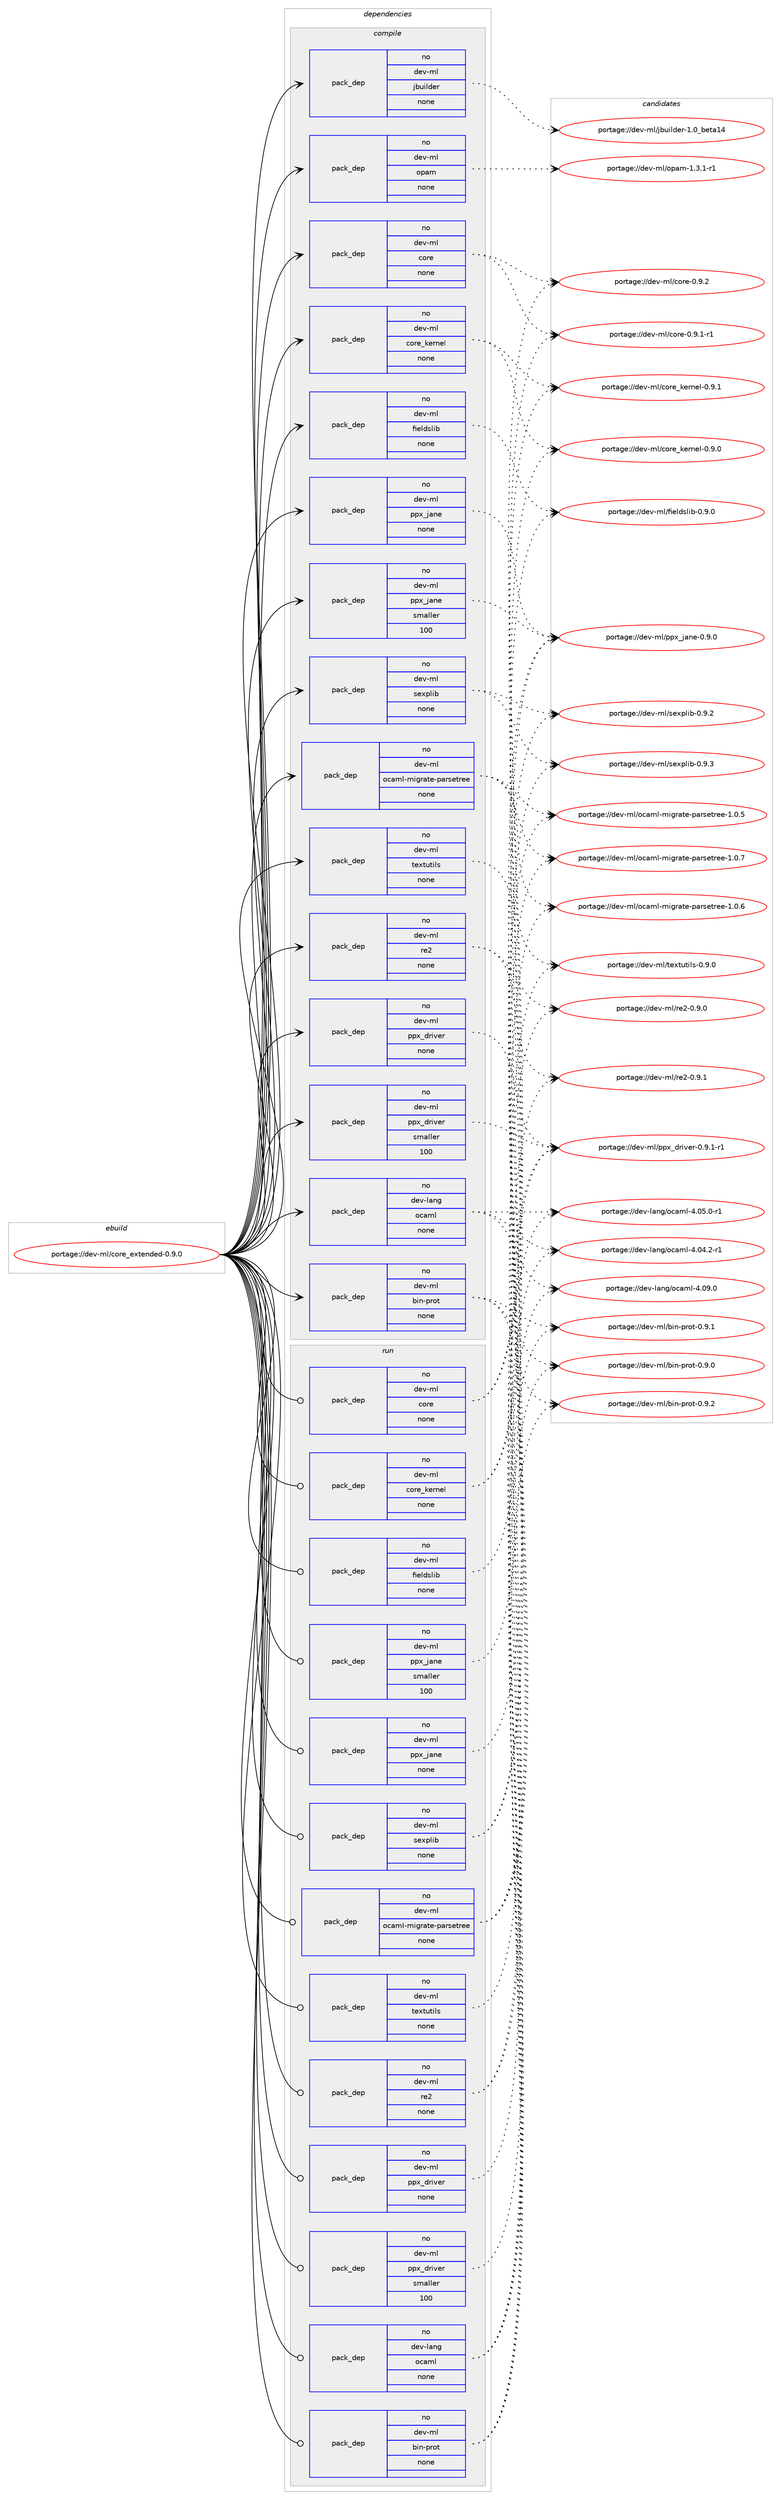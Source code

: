 digraph prolog {

# *************
# Graph options
# *************

newrank=true;
concentrate=true;
compound=true;
graph [rankdir=LR,fontname=Helvetica,fontsize=10,ranksep=1.5];#, ranksep=2.5, nodesep=0.2];
edge  [arrowhead=vee];
node  [fontname=Helvetica,fontsize=10];

# **********
# The ebuild
# **********

subgraph cluster_leftcol {
color=gray;
label=<<i>ebuild</i>>;
id [label="portage://dev-ml/core_extended-0.9.0", color=red, width=4, href="../dev-ml/core_extended-0.9.0.svg"];
}

# ****************
# The dependencies
# ****************

subgraph cluster_midcol {
color=gray;
label=<<i>dependencies</i>>;
subgraph cluster_compile {
fillcolor="#eeeeee";
style=filled;
label=<<i>compile</i>>;
subgraph pack376100 {
dependency504265 [label=<<TABLE BORDER="0" CELLBORDER="1" CELLSPACING="0" CELLPADDING="4" WIDTH="220"><TR><TD ROWSPAN="6" CELLPADDING="30">pack_dep</TD></TR><TR><TD WIDTH="110">no</TD></TR><TR><TD>dev-lang</TD></TR><TR><TD>ocaml</TD></TR><TR><TD>none</TD></TR><TR><TD></TD></TR></TABLE>>, shape=none, color=blue];
}
id:e -> dependency504265:w [weight=20,style="solid",arrowhead="vee"];
subgraph pack376101 {
dependency504266 [label=<<TABLE BORDER="0" CELLBORDER="1" CELLSPACING="0" CELLPADDING="4" WIDTH="220"><TR><TD ROWSPAN="6" CELLPADDING="30">pack_dep</TD></TR><TR><TD WIDTH="110">no</TD></TR><TR><TD>dev-ml</TD></TR><TR><TD>bin-prot</TD></TR><TR><TD>none</TD></TR><TR><TD></TD></TR></TABLE>>, shape=none, color=blue];
}
id:e -> dependency504266:w [weight=20,style="solid",arrowhead="vee"];
subgraph pack376102 {
dependency504267 [label=<<TABLE BORDER="0" CELLBORDER="1" CELLSPACING="0" CELLPADDING="4" WIDTH="220"><TR><TD ROWSPAN="6" CELLPADDING="30">pack_dep</TD></TR><TR><TD WIDTH="110">no</TD></TR><TR><TD>dev-ml</TD></TR><TR><TD>core</TD></TR><TR><TD>none</TD></TR><TR><TD></TD></TR></TABLE>>, shape=none, color=blue];
}
id:e -> dependency504267:w [weight=20,style="solid",arrowhead="vee"];
subgraph pack376103 {
dependency504268 [label=<<TABLE BORDER="0" CELLBORDER="1" CELLSPACING="0" CELLPADDING="4" WIDTH="220"><TR><TD ROWSPAN="6" CELLPADDING="30">pack_dep</TD></TR><TR><TD WIDTH="110">no</TD></TR><TR><TD>dev-ml</TD></TR><TR><TD>core_kernel</TD></TR><TR><TD>none</TD></TR><TR><TD></TD></TR></TABLE>>, shape=none, color=blue];
}
id:e -> dependency504268:w [weight=20,style="solid",arrowhead="vee"];
subgraph pack376104 {
dependency504269 [label=<<TABLE BORDER="0" CELLBORDER="1" CELLSPACING="0" CELLPADDING="4" WIDTH="220"><TR><TD ROWSPAN="6" CELLPADDING="30">pack_dep</TD></TR><TR><TD WIDTH="110">no</TD></TR><TR><TD>dev-ml</TD></TR><TR><TD>fieldslib</TD></TR><TR><TD>none</TD></TR><TR><TD></TD></TR></TABLE>>, shape=none, color=blue];
}
id:e -> dependency504269:w [weight=20,style="solid",arrowhead="vee"];
subgraph pack376105 {
dependency504270 [label=<<TABLE BORDER="0" CELLBORDER="1" CELLSPACING="0" CELLPADDING="4" WIDTH="220"><TR><TD ROWSPAN="6" CELLPADDING="30">pack_dep</TD></TR><TR><TD WIDTH="110">no</TD></TR><TR><TD>dev-ml</TD></TR><TR><TD>jbuilder</TD></TR><TR><TD>none</TD></TR><TR><TD></TD></TR></TABLE>>, shape=none, color=blue];
}
id:e -> dependency504270:w [weight=20,style="solid",arrowhead="vee"];
subgraph pack376106 {
dependency504271 [label=<<TABLE BORDER="0" CELLBORDER="1" CELLSPACING="0" CELLPADDING="4" WIDTH="220"><TR><TD ROWSPAN="6" CELLPADDING="30">pack_dep</TD></TR><TR><TD WIDTH="110">no</TD></TR><TR><TD>dev-ml</TD></TR><TR><TD>ocaml-migrate-parsetree</TD></TR><TR><TD>none</TD></TR><TR><TD></TD></TR></TABLE>>, shape=none, color=blue];
}
id:e -> dependency504271:w [weight=20,style="solid",arrowhead="vee"];
subgraph pack376107 {
dependency504272 [label=<<TABLE BORDER="0" CELLBORDER="1" CELLSPACING="0" CELLPADDING="4" WIDTH="220"><TR><TD ROWSPAN="6" CELLPADDING="30">pack_dep</TD></TR><TR><TD WIDTH="110">no</TD></TR><TR><TD>dev-ml</TD></TR><TR><TD>opam</TD></TR><TR><TD>none</TD></TR><TR><TD></TD></TR></TABLE>>, shape=none, color=blue];
}
id:e -> dependency504272:w [weight=20,style="solid",arrowhead="vee"];
subgraph pack376108 {
dependency504273 [label=<<TABLE BORDER="0" CELLBORDER="1" CELLSPACING="0" CELLPADDING="4" WIDTH="220"><TR><TD ROWSPAN="6" CELLPADDING="30">pack_dep</TD></TR><TR><TD WIDTH="110">no</TD></TR><TR><TD>dev-ml</TD></TR><TR><TD>ppx_driver</TD></TR><TR><TD>none</TD></TR><TR><TD></TD></TR></TABLE>>, shape=none, color=blue];
}
id:e -> dependency504273:w [weight=20,style="solid",arrowhead="vee"];
subgraph pack376109 {
dependency504274 [label=<<TABLE BORDER="0" CELLBORDER="1" CELLSPACING="0" CELLPADDING="4" WIDTH="220"><TR><TD ROWSPAN="6" CELLPADDING="30">pack_dep</TD></TR><TR><TD WIDTH="110">no</TD></TR><TR><TD>dev-ml</TD></TR><TR><TD>ppx_driver</TD></TR><TR><TD>smaller</TD></TR><TR><TD>100</TD></TR></TABLE>>, shape=none, color=blue];
}
id:e -> dependency504274:w [weight=20,style="solid",arrowhead="vee"];
subgraph pack376110 {
dependency504275 [label=<<TABLE BORDER="0" CELLBORDER="1" CELLSPACING="0" CELLPADDING="4" WIDTH="220"><TR><TD ROWSPAN="6" CELLPADDING="30">pack_dep</TD></TR><TR><TD WIDTH="110">no</TD></TR><TR><TD>dev-ml</TD></TR><TR><TD>ppx_jane</TD></TR><TR><TD>none</TD></TR><TR><TD></TD></TR></TABLE>>, shape=none, color=blue];
}
id:e -> dependency504275:w [weight=20,style="solid",arrowhead="vee"];
subgraph pack376111 {
dependency504276 [label=<<TABLE BORDER="0" CELLBORDER="1" CELLSPACING="0" CELLPADDING="4" WIDTH="220"><TR><TD ROWSPAN="6" CELLPADDING="30">pack_dep</TD></TR><TR><TD WIDTH="110">no</TD></TR><TR><TD>dev-ml</TD></TR><TR><TD>ppx_jane</TD></TR><TR><TD>smaller</TD></TR><TR><TD>100</TD></TR></TABLE>>, shape=none, color=blue];
}
id:e -> dependency504276:w [weight=20,style="solid",arrowhead="vee"];
subgraph pack376112 {
dependency504277 [label=<<TABLE BORDER="0" CELLBORDER="1" CELLSPACING="0" CELLPADDING="4" WIDTH="220"><TR><TD ROWSPAN="6" CELLPADDING="30">pack_dep</TD></TR><TR><TD WIDTH="110">no</TD></TR><TR><TD>dev-ml</TD></TR><TR><TD>re2</TD></TR><TR><TD>none</TD></TR><TR><TD></TD></TR></TABLE>>, shape=none, color=blue];
}
id:e -> dependency504277:w [weight=20,style="solid",arrowhead="vee"];
subgraph pack376113 {
dependency504278 [label=<<TABLE BORDER="0" CELLBORDER="1" CELLSPACING="0" CELLPADDING="4" WIDTH="220"><TR><TD ROWSPAN="6" CELLPADDING="30">pack_dep</TD></TR><TR><TD WIDTH="110">no</TD></TR><TR><TD>dev-ml</TD></TR><TR><TD>sexplib</TD></TR><TR><TD>none</TD></TR><TR><TD></TD></TR></TABLE>>, shape=none, color=blue];
}
id:e -> dependency504278:w [weight=20,style="solid",arrowhead="vee"];
subgraph pack376114 {
dependency504279 [label=<<TABLE BORDER="0" CELLBORDER="1" CELLSPACING="0" CELLPADDING="4" WIDTH="220"><TR><TD ROWSPAN="6" CELLPADDING="30">pack_dep</TD></TR><TR><TD WIDTH="110">no</TD></TR><TR><TD>dev-ml</TD></TR><TR><TD>textutils</TD></TR><TR><TD>none</TD></TR><TR><TD></TD></TR></TABLE>>, shape=none, color=blue];
}
id:e -> dependency504279:w [weight=20,style="solid",arrowhead="vee"];
}
subgraph cluster_compileandrun {
fillcolor="#eeeeee";
style=filled;
label=<<i>compile and run</i>>;
}
subgraph cluster_run {
fillcolor="#eeeeee";
style=filled;
label=<<i>run</i>>;
subgraph pack376115 {
dependency504280 [label=<<TABLE BORDER="0" CELLBORDER="1" CELLSPACING="0" CELLPADDING="4" WIDTH="220"><TR><TD ROWSPAN="6" CELLPADDING="30">pack_dep</TD></TR><TR><TD WIDTH="110">no</TD></TR><TR><TD>dev-lang</TD></TR><TR><TD>ocaml</TD></TR><TR><TD>none</TD></TR><TR><TD></TD></TR></TABLE>>, shape=none, color=blue];
}
id:e -> dependency504280:w [weight=20,style="solid",arrowhead="odot"];
subgraph pack376116 {
dependency504281 [label=<<TABLE BORDER="0" CELLBORDER="1" CELLSPACING="0" CELLPADDING="4" WIDTH="220"><TR><TD ROWSPAN="6" CELLPADDING="30">pack_dep</TD></TR><TR><TD WIDTH="110">no</TD></TR><TR><TD>dev-ml</TD></TR><TR><TD>bin-prot</TD></TR><TR><TD>none</TD></TR><TR><TD></TD></TR></TABLE>>, shape=none, color=blue];
}
id:e -> dependency504281:w [weight=20,style="solid",arrowhead="odot"];
subgraph pack376117 {
dependency504282 [label=<<TABLE BORDER="0" CELLBORDER="1" CELLSPACING="0" CELLPADDING="4" WIDTH="220"><TR><TD ROWSPAN="6" CELLPADDING="30">pack_dep</TD></TR><TR><TD WIDTH="110">no</TD></TR><TR><TD>dev-ml</TD></TR><TR><TD>core</TD></TR><TR><TD>none</TD></TR><TR><TD></TD></TR></TABLE>>, shape=none, color=blue];
}
id:e -> dependency504282:w [weight=20,style="solid",arrowhead="odot"];
subgraph pack376118 {
dependency504283 [label=<<TABLE BORDER="0" CELLBORDER="1" CELLSPACING="0" CELLPADDING="4" WIDTH="220"><TR><TD ROWSPAN="6" CELLPADDING="30">pack_dep</TD></TR><TR><TD WIDTH="110">no</TD></TR><TR><TD>dev-ml</TD></TR><TR><TD>core_kernel</TD></TR><TR><TD>none</TD></TR><TR><TD></TD></TR></TABLE>>, shape=none, color=blue];
}
id:e -> dependency504283:w [weight=20,style="solid",arrowhead="odot"];
subgraph pack376119 {
dependency504284 [label=<<TABLE BORDER="0" CELLBORDER="1" CELLSPACING="0" CELLPADDING="4" WIDTH="220"><TR><TD ROWSPAN="6" CELLPADDING="30">pack_dep</TD></TR><TR><TD WIDTH="110">no</TD></TR><TR><TD>dev-ml</TD></TR><TR><TD>fieldslib</TD></TR><TR><TD>none</TD></TR><TR><TD></TD></TR></TABLE>>, shape=none, color=blue];
}
id:e -> dependency504284:w [weight=20,style="solid",arrowhead="odot"];
subgraph pack376120 {
dependency504285 [label=<<TABLE BORDER="0" CELLBORDER="1" CELLSPACING="0" CELLPADDING="4" WIDTH="220"><TR><TD ROWSPAN="6" CELLPADDING="30">pack_dep</TD></TR><TR><TD WIDTH="110">no</TD></TR><TR><TD>dev-ml</TD></TR><TR><TD>ocaml-migrate-parsetree</TD></TR><TR><TD>none</TD></TR><TR><TD></TD></TR></TABLE>>, shape=none, color=blue];
}
id:e -> dependency504285:w [weight=20,style="solid",arrowhead="odot"];
subgraph pack376121 {
dependency504286 [label=<<TABLE BORDER="0" CELLBORDER="1" CELLSPACING="0" CELLPADDING="4" WIDTH="220"><TR><TD ROWSPAN="6" CELLPADDING="30">pack_dep</TD></TR><TR><TD WIDTH="110">no</TD></TR><TR><TD>dev-ml</TD></TR><TR><TD>ppx_driver</TD></TR><TR><TD>none</TD></TR><TR><TD></TD></TR></TABLE>>, shape=none, color=blue];
}
id:e -> dependency504286:w [weight=20,style="solid",arrowhead="odot"];
subgraph pack376122 {
dependency504287 [label=<<TABLE BORDER="0" CELLBORDER="1" CELLSPACING="0" CELLPADDING="4" WIDTH="220"><TR><TD ROWSPAN="6" CELLPADDING="30">pack_dep</TD></TR><TR><TD WIDTH="110">no</TD></TR><TR><TD>dev-ml</TD></TR><TR><TD>ppx_driver</TD></TR><TR><TD>smaller</TD></TR><TR><TD>100</TD></TR></TABLE>>, shape=none, color=blue];
}
id:e -> dependency504287:w [weight=20,style="solid",arrowhead="odot"];
subgraph pack376123 {
dependency504288 [label=<<TABLE BORDER="0" CELLBORDER="1" CELLSPACING="0" CELLPADDING="4" WIDTH="220"><TR><TD ROWSPAN="6" CELLPADDING="30">pack_dep</TD></TR><TR><TD WIDTH="110">no</TD></TR><TR><TD>dev-ml</TD></TR><TR><TD>ppx_jane</TD></TR><TR><TD>none</TD></TR><TR><TD></TD></TR></TABLE>>, shape=none, color=blue];
}
id:e -> dependency504288:w [weight=20,style="solid",arrowhead="odot"];
subgraph pack376124 {
dependency504289 [label=<<TABLE BORDER="0" CELLBORDER="1" CELLSPACING="0" CELLPADDING="4" WIDTH="220"><TR><TD ROWSPAN="6" CELLPADDING="30">pack_dep</TD></TR><TR><TD WIDTH="110">no</TD></TR><TR><TD>dev-ml</TD></TR><TR><TD>ppx_jane</TD></TR><TR><TD>smaller</TD></TR><TR><TD>100</TD></TR></TABLE>>, shape=none, color=blue];
}
id:e -> dependency504289:w [weight=20,style="solid",arrowhead="odot"];
subgraph pack376125 {
dependency504290 [label=<<TABLE BORDER="0" CELLBORDER="1" CELLSPACING="0" CELLPADDING="4" WIDTH="220"><TR><TD ROWSPAN="6" CELLPADDING="30">pack_dep</TD></TR><TR><TD WIDTH="110">no</TD></TR><TR><TD>dev-ml</TD></TR><TR><TD>re2</TD></TR><TR><TD>none</TD></TR><TR><TD></TD></TR></TABLE>>, shape=none, color=blue];
}
id:e -> dependency504290:w [weight=20,style="solid",arrowhead="odot"];
subgraph pack376126 {
dependency504291 [label=<<TABLE BORDER="0" CELLBORDER="1" CELLSPACING="0" CELLPADDING="4" WIDTH="220"><TR><TD ROWSPAN="6" CELLPADDING="30">pack_dep</TD></TR><TR><TD WIDTH="110">no</TD></TR><TR><TD>dev-ml</TD></TR><TR><TD>sexplib</TD></TR><TR><TD>none</TD></TR><TR><TD></TD></TR></TABLE>>, shape=none, color=blue];
}
id:e -> dependency504291:w [weight=20,style="solid",arrowhead="odot"];
subgraph pack376127 {
dependency504292 [label=<<TABLE BORDER="0" CELLBORDER="1" CELLSPACING="0" CELLPADDING="4" WIDTH="220"><TR><TD ROWSPAN="6" CELLPADDING="30">pack_dep</TD></TR><TR><TD WIDTH="110">no</TD></TR><TR><TD>dev-ml</TD></TR><TR><TD>textutils</TD></TR><TR><TD>none</TD></TR><TR><TD></TD></TR></TABLE>>, shape=none, color=blue];
}
id:e -> dependency504292:w [weight=20,style="solid",arrowhead="odot"];
}
}

# **************
# The candidates
# **************

subgraph cluster_choices {
rank=same;
color=gray;
label=<<i>candidates</i>>;

subgraph choice376100 {
color=black;
nodesep=1;
choice100101118451089711010347111999710910845524648574648 [label="portage://dev-lang/ocaml-4.09.0", color=red, width=4,href="../dev-lang/ocaml-4.09.0.svg"];
choice1001011184510897110103471119997109108455246485346484511449 [label="portage://dev-lang/ocaml-4.05.0-r1", color=red, width=4,href="../dev-lang/ocaml-4.05.0-r1.svg"];
choice1001011184510897110103471119997109108455246485246504511449 [label="portage://dev-lang/ocaml-4.04.2-r1", color=red, width=4,href="../dev-lang/ocaml-4.04.2-r1.svg"];
dependency504265:e -> choice100101118451089711010347111999710910845524648574648:w [style=dotted,weight="100"];
dependency504265:e -> choice1001011184510897110103471119997109108455246485346484511449:w [style=dotted,weight="100"];
dependency504265:e -> choice1001011184510897110103471119997109108455246485246504511449:w [style=dotted,weight="100"];
}
subgraph choice376101 {
color=black;
nodesep=1;
choice10010111845109108479810511045112114111116454846574650 [label="portage://dev-ml/bin-prot-0.9.2", color=red, width=4,href="../dev-ml/bin-prot-0.9.2.svg"];
choice10010111845109108479810511045112114111116454846574649 [label="portage://dev-ml/bin-prot-0.9.1", color=red, width=4,href="../dev-ml/bin-prot-0.9.1.svg"];
choice10010111845109108479810511045112114111116454846574648 [label="portage://dev-ml/bin-prot-0.9.0", color=red, width=4,href="../dev-ml/bin-prot-0.9.0.svg"];
dependency504266:e -> choice10010111845109108479810511045112114111116454846574650:w [style=dotted,weight="100"];
dependency504266:e -> choice10010111845109108479810511045112114111116454846574649:w [style=dotted,weight="100"];
dependency504266:e -> choice10010111845109108479810511045112114111116454846574648:w [style=dotted,weight="100"];
}
subgraph choice376102 {
color=black;
nodesep=1;
choice100101118451091084799111114101454846574650 [label="portage://dev-ml/core-0.9.2", color=red, width=4,href="../dev-ml/core-0.9.2.svg"];
choice1001011184510910847991111141014548465746494511449 [label="portage://dev-ml/core-0.9.1-r1", color=red, width=4,href="../dev-ml/core-0.9.1-r1.svg"];
dependency504267:e -> choice100101118451091084799111114101454846574650:w [style=dotted,weight="100"];
dependency504267:e -> choice1001011184510910847991111141014548465746494511449:w [style=dotted,weight="100"];
}
subgraph choice376103 {
color=black;
nodesep=1;
choice10010111845109108479911111410195107101114110101108454846574649 [label="portage://dev-ml/core_kernel-0.9.1", color=red, width=4,href="../dev-ml/core_kernel-0.9.1.svg"];
choice10010111845109108479911111410195107101114110101108454846574648 [label="portage://dev-ml/core_kernel-0.9.0", color=red, width=4,href="../dev-ml/core_kernel-0.9.0.svg"];
dependency504268:e -> choice10010111845109108479911111410195107101114110101108454846574649:w [style=dotted,weight="100"];
dependency504268:e -> choice10010111845109108479911111410195107101114110101108454846574648:w [style=dotted,weight="100"];
}
subgraph choice376104 {
color=black;
nodesep=1;
choice100101118451091084710210510110810011510810598454846574648 [label="portage://dev-ml/fieldslib-0.9.0", color=red, width=4,href="../dev-ml/fieldslib-0.9.0.svg"];
dependency504269:e -> choice100101118451091084710210510110810011510810598454846574648:w [style=dotted,weight="100"];
}
subgraph choice376105 {
color=black;
nodesep=1;
choice100101118451091084710698117105108100101114454946489598101116974952 [label="portage://dev-ml/jbuilder-1.0_beta14", color=red, width=4,href="../dev-ml/jbuilder-1.0_beta14.svg"];
dependency504270:e -> choice100101118451091084710698117105108100101114454946489598101116974952:w [style=dotted,weight="100"];
}
subgraph choice376106 {
color=black;
nodesep=1;
choice1001011184510910847111999710910845109105103114971161014511297114115101116114101101454946484655 [label="portage://dev-ml/ocaml-migrate-parsetree-1.0.7", color=red, width=4,href="../dev-ml/ocaml-migrate-parsetree-1.0.7.svg"];
choice1001011184510910847111999710910845109105103114971161014511297114115101116114101101454946484654 [label="portage://dev-ml/ocaml-migrate-parsetree-1.0.6", color=red, width=4,href="../dev-ml/ocaml-migrate-parsetree-1.0.6.svg"];
choice1001011184510910847111999710910845109105103114971161014511297114115101116114101101454946484653 [label="portage://dev-ml/ocaml-migrate-parsetree-1.0.5", color=red, width=4,href="../dev-ml/ocaml-migrate-parsetree-1.0.5.svg"];
dependency504271:e -> choice1001011184510910847111999710910845109105103114971161014511297114115101116114101101454946484655:w [style=dotted,weight="100"];
dependency504271:e -> choice1001011184510910847111999710910845109105103114971161014511297114115101116114101101454946484654:w [style=dotted,weight="100"];
dependency504271:e -> choice1001011184510910847111999710910845109105103114971161014511297114115101116114101101454946484653:w [style=dotted,weight="100"];
}
subgraph choice376107 {
color=black;
nodesep=1;
choice1001011184510910847111112971094549465146494511449 [label="portage://dev-ml/opam-1.3.1-r1", color=red, width=4,href="../dev-ml/opam-1.3.1-r1.svg"];
dependency504272:e -> choice1001011184510910847111112971094549465146494511449:w [style=dotted,weight="100"];
}
subgraph choice376108 {
color=black;
nodesep=1;
choice1001011184510910847112112120951001141051181011144548465746494511449 [label="portage://dev-ml/ppx_driver-0.9.1-r1", color=red, width=4,href="../dev-ml/ppx_driver-0.9.1-r1.svg"];
dependency504273:e -> choice1001011184510910847112112120951001141051181011144548465746494511449:w [style=dotted,weight="100"];
}
subgraph choice376109 {
color=black;
nodesep=1;
choice1001011184510910847112112120951001141051181011144548465746494511449 [label="portage://dev-ml/ppx_driver-0.9.1-r1", color=red, width=4,href="../dev-ml/ppx_driver-0.9.1-r1.svg"];
dependency504274:e -> choice1001011184510910847112112120951001141051181011144548465746494511449:w [style=dotted,weight="100"];
}
subgraph choice376110 {
color=black;
nodesep=1;
choice10010111845109108471121121209510697110101454846574648 [label="portage://dev-ml/ppx_jane-0.9.0", color=red, width=4,href="../dev-ml/ppx_jane-0.9.0.svg"];
dependency504275:e -> choice10010111845109108471121121209510697110101454846574648:w [style=dotted,weight="100"];
}
subgraph choice376111 {
color=black;
nodesep=1;
choice10010111845109108471121121209510697110101454846574648 [label="portage://dev-ml/ppx_jane-0.9.0", color=red, width=4,href="../dev-ml/ppx_jane-0.9.0.svg"];
dependency504276:e -> choice10010111845109108471121121209510697110101454846574648:w [style=dotted,weight="100"];
}
subgraph choice376112 {
color=black;
nodesep=1;
choice100101118451091084711410150454846574649 [label="portage://dev-ml/re2-0.9.1", color=red, width=4,href="../dev-ml/re2-0.9.1.svg"];
choice100101118451091084711410150454846574648 [label="portage://dev-ml/re2-0.9.0", color=red, width=4,href="../dev-ml/re2-0.9.0.svg"];
dependency504277:e -> choice100101118451091084711410150454846574649:w [style=dotted,weight="100"];
dependency504277:e -> choice100101118451091084711410150454846574648:w [style=dotted,weight="100"];
}
subgraph choice376113 {
color=black;
nodesep=1;
choice100101118451091084711510112011210810598454846574651 [label="portage://dev-ml/sexplib-0.9.3", color=red, width=4,href="../dev-ml/sexplib-0.9.3.svg"];
choice100101118451091084711510112011210810598454846574650 [label="portage://dev-ml/sexplib-0.9.2", color=red, width=4,href="../dev-ml/sexplib-0.9.2.svg"];
dependency504278:e -> choice100101118451091084711510112011210810598454846574651:w [style=dotted,weight="100"];
dependency504278:e -> choice100101118451091084711510112011210810598454846574650:w [style=dotted,weight="100"];
}
subgraph choice376114 {
color=black;
nodesep=1;
choice1001011184510910847116101120116117116105108115454846574648 [label="portage://dev-ml/textutils-0.9.0", color=red, width=4,href="../dev-ml/textutils-0.9.0.svg"];
dependency504279:e -> choice1001011184510910847116101120116117116105108115454846574648:w [style=dotted,weight="100"];
}
subgraph choice376115 {
color=black;
nodesep=1;
choice100101118451089711010347111999710910845524648574648 [label="portage://dev-lang/ocaml-4.09.0", color=red, width=4,href="../dev-lang/ocaml-4.09.0.svg"];
choice1001011184510897110103471119997109108455246485346484511449 [label="portage://dev-lang/ocaml-4.05.0-r1", color=red, width=4,href="../dev-lang/ocaml-4.05.0-r1.svg"];
choice1001011184510897110103471119997109108455246485246504511449 [label="portage://dev-lang/ocaml-4.04.2-r1", color=red, width=4,href="../dev-lang/ocaml-4.04.2-r1.svg"];
dependency504280:e -> choice100101118451089711010347111999710910845524648574648:w [style=dotted,weight="100"];
dependency504280:e -> choice1001011184510897110103471119997109108455246485346484511449:w [style=dotted,weight="100"];
dependency504280:e -> choice1001011184510897110103471119997109108455246485246504511449:w [style=dotted,weight="100"];
}
subgraph choice376116 {
color=black;
nodesep=1;
choice10010111845109108479810511045112114111116454846574650 [label="portage://dev-ml/bin-prot-0.9.2", color=red, width=4,href="../dev-ml/bin-prot-0.9.2.svg"];
choice10010111845109108479810511045112114111116454846574649 [label="portage://dev-ml/bin-prot-0.9.1", color=red, width=4,href="../dev-ml/bin-prot-0.9.1.svg"];
choice10010111845109108479810511045112114111116454846574648 [label="portage://dev-ml/bin-prot-0.9.0", color=red, width=4,href="../dev-ml/bin-prot-0.9.0.svg"];
dependency504281:e -> choice10010111845109108479810511045112114111116454846574650:w [style=dotted,weight="100"];
dependency504281:e -> choice10010111845109108479810511045112114111116454846574649:w [style=dotted,weight="100"];
dependency504281:e -> choice10010111845109108479810511045112114111116454846574648:w [style=dotted,weight="100"];
}
subgraph choice376117 {
color=black;
nodesep=1;
choice100101118451091084799111114101454846574650 [label="portage://dev-ml/core-0.9.2", color=red, width=4,href="../dev-ml/core-0.9.2.svg"];
choice1001011184510910847991111141014548465746494511449 [label="portage://dev-ml/core-0.9.1-r1", color=red, width=4,href="../dev-ml/core-0.9.1-r1.svg"];
dependency504282:e -> choice100101118451091084799111114101454846574650:w [style=dotted,weight="100"];
dependency504282:e -> choice1001011184510910847991111141014548465746494511449:w [style=dotted,weight="100"];
}
subgraph choice376118 {
color=black;
nodesep=1;
choice10010111845109108479911111410195107101114110101108454846574649 [label="portage://dev-ml/core_kernel-0.9.1", color=red, width=4,href="../dev-ml/core_kernel-0.9.1.svg"];
choice10010111845109108479911111410195107101114110101108454846574648 [label="portage://dev-ml/core_kernel-0.9.0", color=red, width=4,href="../dev-ml/core_kernel-0.9.0.svg"];
dependency504283:e -> choice10010111845109108479911111410195107101114110101108454846574649:w [style=dotted,weight="100"];
dependency504283:e -> choice10010111845109108479911111410195107101114110101108454846574648:w [style=dotted,weight="100"];
}
subgraph choice376119 {
color=black;
nodesep=1;
choice100101118451091084710210510110810011510810598454846574648 [label="portage://dev-ml/fieldslib-0.9.0", color=red, width=4,href="../dev-ml/fieldslib-0.9.0.svg"];
dependency504284:e -> choice100101118451091084710210510110810011510810598454846574648:w [style=dotted,weight="100"];
}
subgraph choice376120 {
color=black;
nodesep=1;
choice1001011184510910847111999710910845109105103114971161014511297114115101116114101101454946484655 [label="portage://dev-ml/ocaml-migrate-parsetree-1.0.7", color=red, width=4,href="../dev-ml/ocaml-migrate-parsetree-1.0.7.svg"];
choice1001011184510910847111999710910845109105103114971161014511297114115101116114101101454946484654 [label="portage://dev-ml/ocaml-migrate-parsetree-1.0.6", color=red, width=4,href="../dev-ml/ocaml-migrate-parsetree-1.0.6.svg"];
choice1001011184510910847111999710910845109105103114971161014511297114115101116114101101454946484653 [label="portage://dev-ml/ocaml-migrate-parsetree-1.0.5", color=red, width=4,href="../dev-ml/ocaml-migrate-parsetree-1.0.5.svg"];
dependency504285:e -> choice1001011184510910847111999710910845109105103114971161014511297114115101116114101101454946484655:w [style=dotted,weight="100"];
dependency504285:e -> choice1001011184510910847111999710910845109105103114971161014511297114115101116114101101454946484654:w [style=dotted,weight="100"];
dependency504285:e -> choice1001011184510910847111999710910845109105103114971161014511297114115101116114101101454946484653:w [style=dotted,weight="100"];
}
subgraph choice376121 {
color=black;
nodesep=1;
choice1001011184510910847112112120951001141051181011144548465746494511449 [label="portage://dev-ml/ppx_driver-0.9.1-r1", color=red, width=4,href="../dev-ml/ppx_driver-0.9.1-r1.svg"];
dependency504286:e -> choice1001011184510910847112112120951001141051181011144548465746494511449:w [style=dotted,weight="100"];
}
subgraph choice376122 {
color=black;
nodesep=1;
choice1001011184510910847112112120951001141051181011144548465746494511449 [label="portage://dev-ml/ppx_driver-0.9.1-r1", color=red, width=4,href="../dev-ml/ppx_driver-0.9.1-r1.svg"];
dependency504287:e -> choice1001011184510910847112112120951001141051181011144548465746494511449:w [style=dotted,weight="100"];
}
subgraph choice376123 {
color=black;
nodesep=1;
choice10010111845109108471121121209510697110101454846574648 [label="portage://dev-ml/ppx_jane-0.9.0", color=red, width=4,href="../dev-ml/ppx_jane-0.9.0.svg"];
dependency504288:e -> choice10010111845109108471121121209510697110101454846574648:w [style=dotted,weight="100"];
}
subgraph choice376124 {
color=black;
nodesep=1;
choice10010111845109108471121121209510697110101454846574648 [label="portage://dev-ml/ppx_jane-0.9.0", color=red, width=4,href="../dev-ml/ppx_jane-0.9.0.svg"];
dependency504289:e -> choice10010111845109108471121121209510697110101454846574648:w [style=dotted,weight="100"];
}
subgraph choice376125 {
color=black;
nodesep=1;
choice100101118451091084711410150454846574649 [label="portage://dev-ml/re2-0.9.1", color=red, width=4,href="../dev-ml/re2-0.9.1.svg"];
choice100101118451091084711410150454846574648 [label="portage://dev-ml/re2-0.9.0", color=red, width=4,href="../dev-ml/re2-0.9.0.svg"];
dependency504290:e -> choice100101118451091084711410150454846574649:w [style=dotted,weight="100"];
dependency504290:e -> choice100101118451091084711410150454846574648:w [style=dotted,weight="100"];
}
subgraph choice376126 {
color=black;
nodesep=1;
choice100101118451091084711510112011210810598454846574651 [label="portage://dev-ml/sexplib-0.9.3", color=red, width=4,href="../dev-ml/sexplib-0.9.3.svg"];
choice100101118451091084711510112011210810598454846574650 [label="portage://dev-ml/sexplib-0.9.2", color=red, width=4,href="../dev-ml/sexplib-0.9.2.svg"];
dependency504291:e -> choice100101118451091084711510112011210810598454846574651:w [style=dotted,weight="100"];
dependency504291:e -> choice100101118451091084711510112011210810598454846574650:w [style=dotted,weight="100"];
}
subgraph choice376127 {
color=black;
nodesep=1;
choice1001011184510910847116101120116117116105108115454846574648 [label="portage://dev-ml/textutils-0.9.0", color=red, width=4,href="../dev-ml/textutils-0.9.0.svg"];
dependency504292:e -> choice1001011184510910847116101120116117116105108115454846574648:w [style=dotted,weight="100"];
}
}

}
